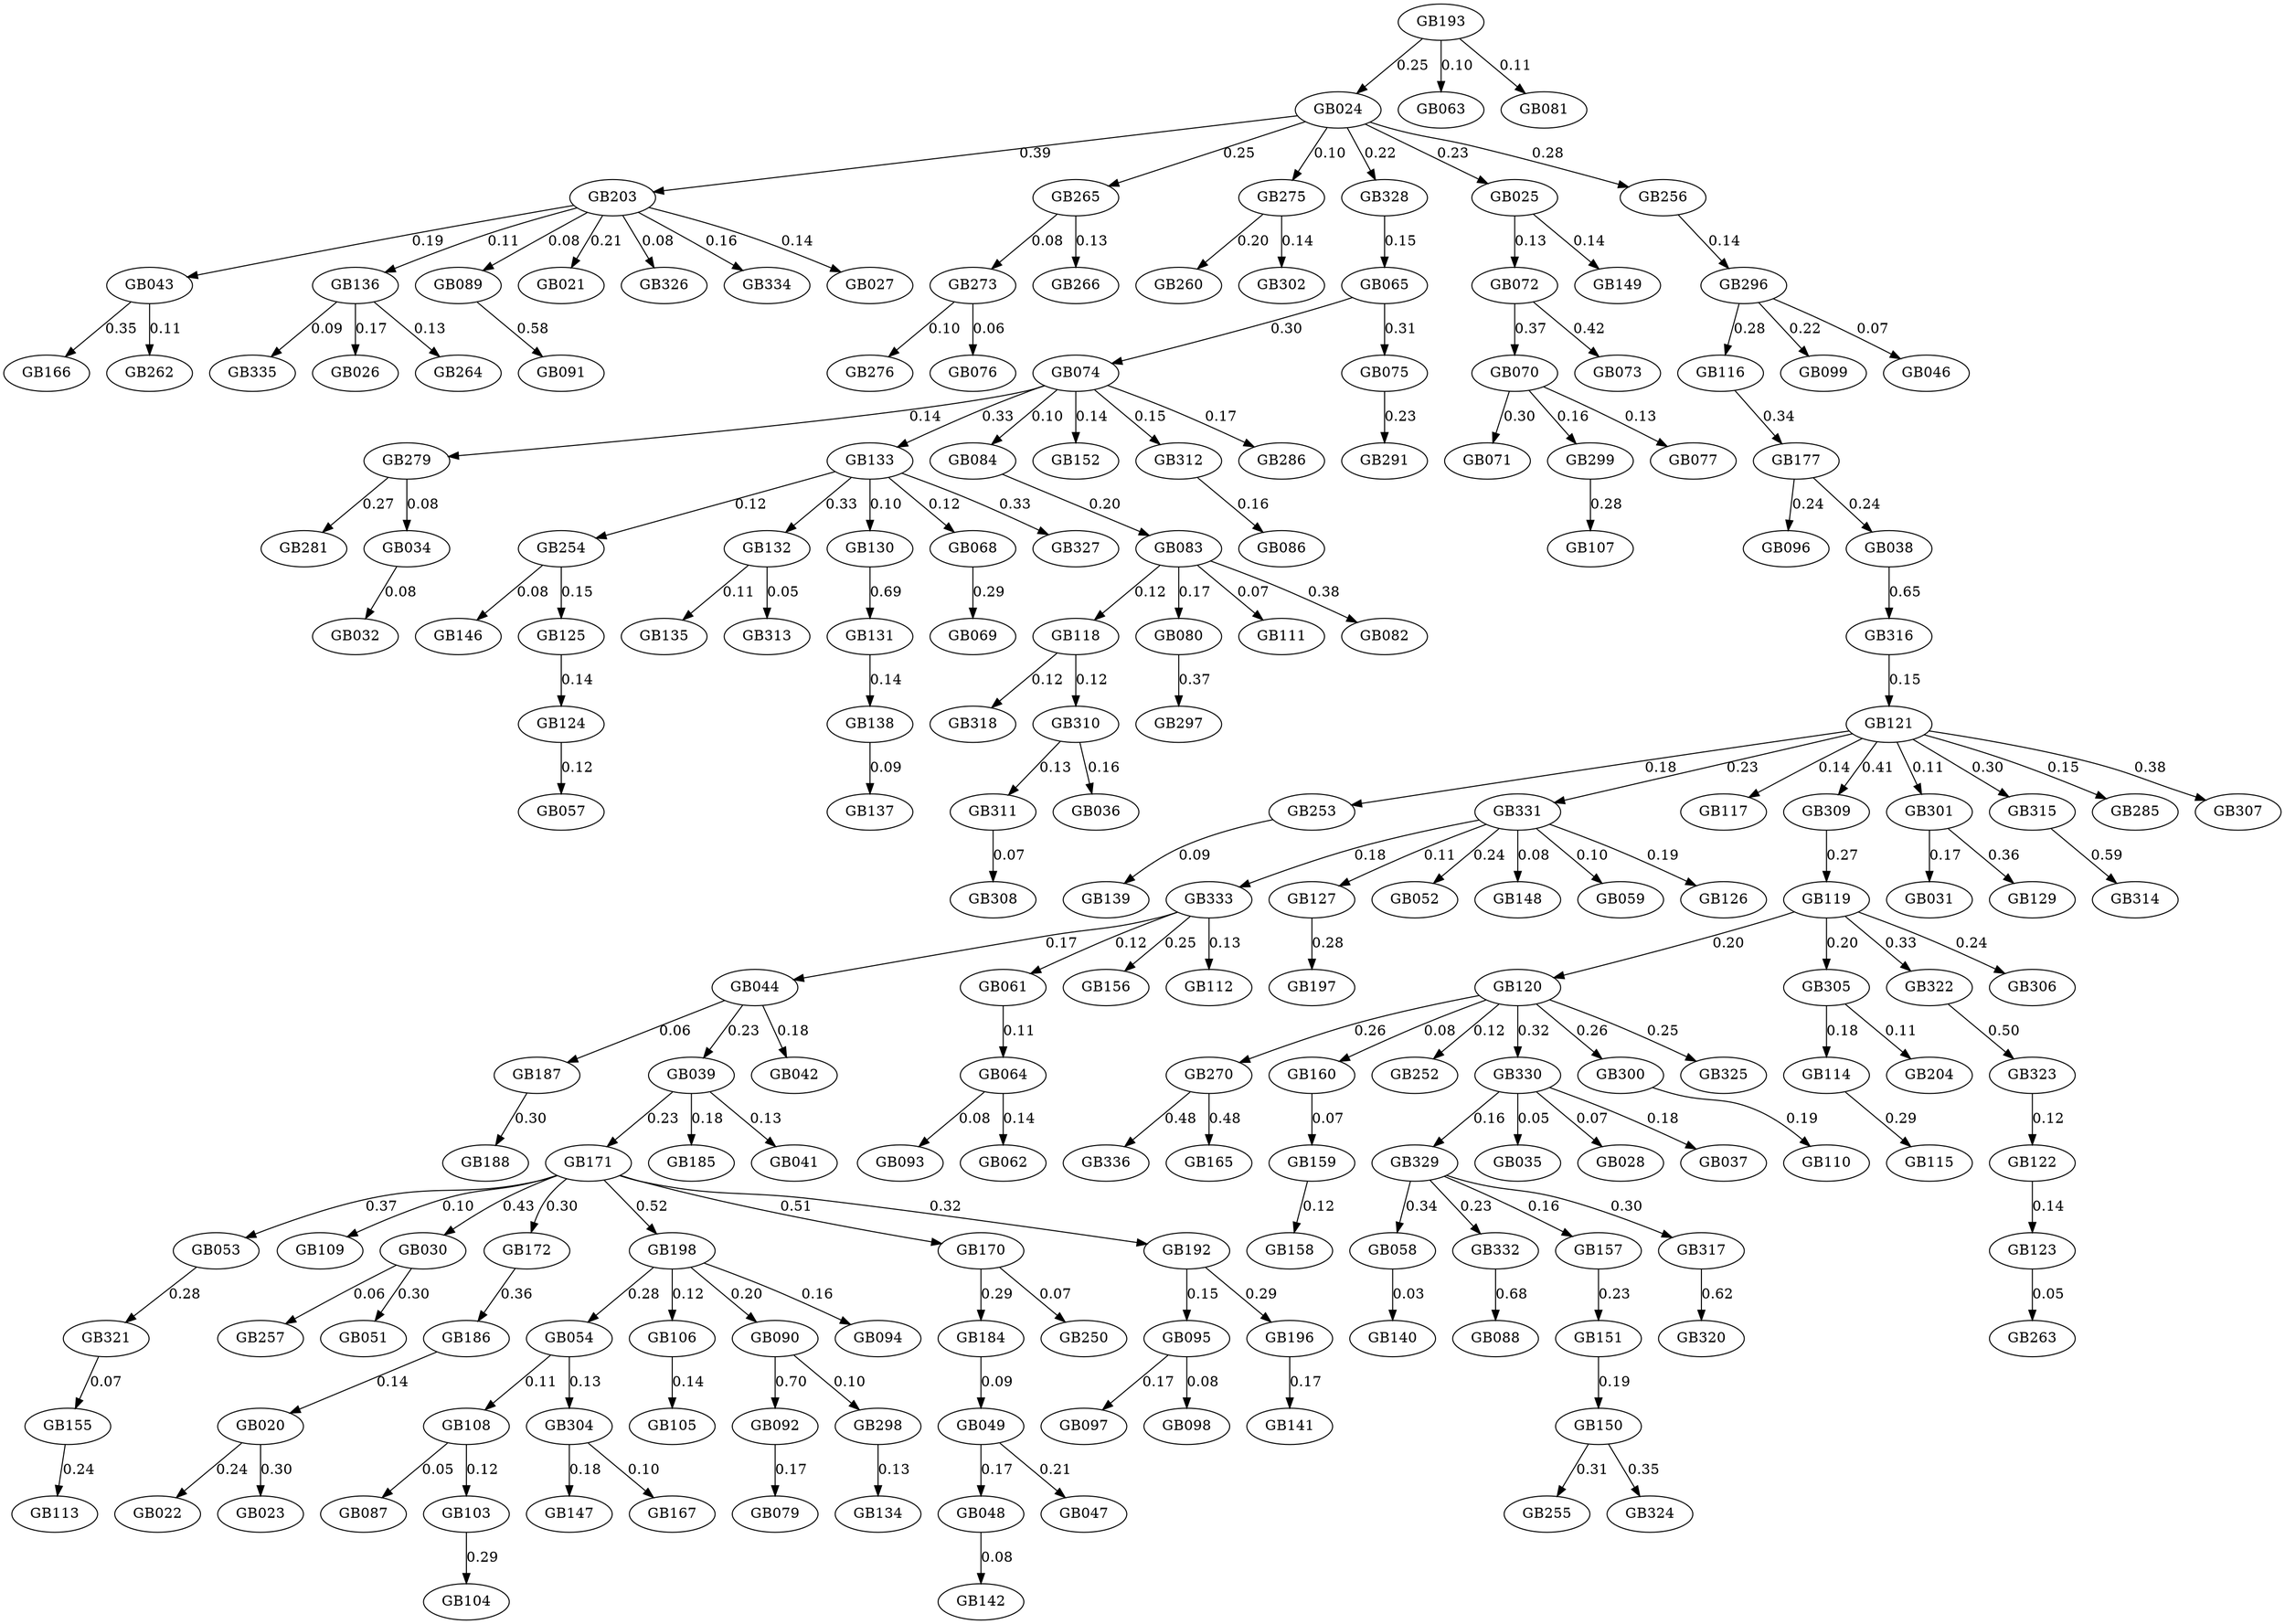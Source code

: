 digraph G {
   GB114 -> GB115 [label="0.29"];
   GB058 -> GB140 [label="0.03"];
   GB270 -> GB336 [label="0.48"];
   GB171 -> GB053 [label="0.37"];
   GB203 -> GB043 [label="0.19"];
   GB074 -> GB279 [label="0.14"];
   GB123 -> GB263 [label="0.05"];
   GB254 -> GB146 [label="0.08"];
   GB160 -> GB159 [label="0.07"];
   GB070 -> GB071 [label="0.30"];
   GB177 -> GB096 [label="0.24"];
   GB125 -> GB124 [label="0.14"];
   GB333 -> GB044 [label="0.17"];
   GB136 -> GB335 [label="0.09"];
   GB044 -> GB187 [label="0.06"];
   GB159 -> GB158 [label="0.12"];
   GB332 -> GB088 [label="0.68"];
   GB203 -> GB089 [label="0.08"];
   GB108 -> GB087 [label="0.05"];
   GB108 -> GB103 [label="0.12"];
   GB024 -> GB203 [label="0.39"];
   GB177 -> GB038 [label="0.24"];
   GB321 -> GB155 [label="0.07"];
   GB120 -> GB270 [label="0.26"];
   GB039 -> GB171 [label="0.23"];
   GB171 -> GB109 [label="0.10"];
   GB121 -> GB253 [label="0.18"];
   GB092 -> GB079 [label="0.17"];
   GB120 -> GB252 [label="0.12"];
   GB331 -> GB127 [label="0.11"];
   GB030 -> GB257 [label="0.06"];
   GB048 -> GB142 [label="0.08"];
   GB331 -> GB333 [label="0.18"];
   GB054 -> GB304 [label="0.13"];
   GB116 -> GB177 [label="0.34"];
   GB305 -> GB114 [label="0.18"];
   GB151 -> GB150 [label="0.19"];
   GB043 -> GB166 [label="0.35"];
   GB265 -> GB273 [label="0.08"];
   GB030 -> GB051 [label="0.30"];
   GB121 -> GB117 [label="0.14"];
   GB171 -> GB172 [label="0.30"];
   GB171 -> GB198 [label="0.52"];
   GB132 -> GB135 [label="0.11"];
   GB329 -> GB332 [label="0.23"];
   GB095 -> GB097 [label="0.17"];
   GB121 -> GB309 [label="0.41"];
   GB304 -> GB147 [label="0.18"];
   GB095 -> GB098 [label="0.08"];
   GB171 -> GB030 [label="0.43"];
   GB121 -> GB301 [label="0.11"];
   GB311 -> GB308 [label="0.07"];
   GB038 -> GB316 [label="0.65"];
   GB316 -> GB121 [label="0.15"];
   GB184 -> GB049 [label="0.09"];
   GB133 -> GB130 [label="0.10"];
   GB121 -> GB315 [label="0.30"];
   GB275 -> GB260 [label="0.20"];
   GB193 -> GB024 [label="0.25"];
   GB331 -> GB052 [label="0.24"];
   GB296 -> GB116 [label="0.28"];
   GB203 -> GB021 [label="0.21"];
   GB024 -> GB328 [label="0.22"];
   GB157 -> GB151 [label="0.23"];
   GB333 -> GB061 [label="0.12"];
   GB275 -> GB302 [label="0.14"];
   GB049 -> GB047 [label="0.21"];
   GB133 -> GB068 [label="0.12"];
   GB170 -> GB184 [label="0.29"];
   GB083 -> GB118 [label="0.12"];
   GB329 -> GB058 [label="0.34"];
   GB186 -> GB020 [label="0.14"];
   GB192 -> GB196 [label="0.29"];
   GB265 -> GB266 [label="0.13"];
   GB330 -> GB035 [label="0.05"];
   GB331 -> GB148 [label="0.08"];
   GB273 -> GB276 [label="0.10"];
   GB150 -> GB255 [label="0.31"];
   GB074 -> GB084 [label="0.10"];
   GB119 -> GB120 [label="0.20"];
   GB025 -> GB072 [label="0.13"];
   GB196 -> GB141 [label="0.17"];
   GB253 -> GB139 [label="0.09"];
   GB333 -> GB156 [label="0.25"];
   GB025 -> GB149 [label="0.14"];
   GB301 -> GB031 [label="0.17"];
   GB039 -> GB185 [label="0.18"];
   GB299 -> GB107 [label="0.28"];
   GB119 -> GB305 [label="0.20"];
   GB020 -> GB022 [label="0.24"];
   GB187 -> GB188 [label="0.30"];
   GB118 -> GB318 [label="0.12"];
   GB170 -> GB250 [label="0.07"];
   GB330 -> GB028 [label="0.07"];
   GB121 -> GB285 [label="0.15"];
   GB322 -> GB323 [label="0.50"];
   GB074 -> GB152 [label="0.14"];
   GB053 -> GB321 [label="0.28"];
   GB198 -> GB106 [label="0.12"];
   GB074 -> GB312 [label="0.15"];
   GB323 -> GB122 [label="0.12"];
   GB083 -> GB080 [label="0.17"];
   GB315 -> GB314 [label="0.59"];
   GB124 -> GB057 [label="0.12"];
   GB080 -> GB297 [label="0.37"];
   GB300 -> GB110 [label="0.19"];
   GB119 -> GB306 [label="0.24"];
   GB330 -> GB329 [label="0.16"];
   GB103 -> GB104 [label="0.29"];
   GB044 -> GB039 [label="0.23"];
   GB089 -> GB091 [label="0.58"];
   GB064 -> GB093 [label="0.08"];
   GB120 -> GB160 [label="0.08"];
   GB054 -> GB108 [label="0.11"];
   GB064 -> GB062 [label="0.14"];
   GB049 -> GB048 [label="0.17"];
   GB083 -> GB111 [label="0.07"];
   GB121 -> GB307 [label="0.38"];
   GB279 -> GB281 [label="0.27"];
   GB090 -> GB298 [label="0.10"];
   GB122 -> GB123 [label="0.14"];
   GB155 -> GB113 [label="0.24"];
   GB304 -> GB167 [label="0.10"];
   GB136 -> GB026 [label="0.17"];
   GB203 -> GB326 [label="0.08"];
   GB296 -> GB099 [label="0.22"];
   GB312 -> GB086 [label="0.16"];
   GB203 -> GB136 [label="0.11"];
   GB020 -> GB023 [label="0.30"];
   GB044 -> GB042 [label="0.18"];
   GB072 -> GB073 [label="0.42"];
   GB070 -> GB077 [label="0.13"];
   GB331 -> GB059 [label="0.10"];
   GB120 -> GB330 [label="0.32"];
   GB133 -> GB254 [label="0.12"];
   GB317 -> GB320 [label="0.62"];
   GB136 -> GB264 [label="0.13"];
   GB298 -> GB134 [label="0.13"];
   GB198 -> GB090 [label="0.20"];
   GB273 -> GB076 [label="0.06"];
   GB203 -> GB334 [label="0.16"];
   GB074 -> GB286 [label="0.17"];
   GB133 -> GB327 [label="0.33"];
   GB034 -> GB032 [label="0.08"];
   GB039 -> GB041 [label="0.13"];
   GB072 -> GB070 [label="0.37"];
   GB024 -> GB025 [label="0.23"];
   GB198 -> GB054 [label="0.28"];
   GB065 -> GB074 [label="0.30"];
   GB131 -> GB138 [label="0.14"];
   GB296 -> GB046 [label="0.07"];
   GB309 -> GB119 [label="0.27"];
   GB329 -> GB317 [label="0.30"];
   GB330 -> GB037 [label="0.18"];
   GB310 -> GB036 [label="0.16"];
   GB329 -> GB157 [label="0.16"];
   GB065 -> GB075 [label="0.31"];
   GB305 -> GB204 [label="0.11"];
   GB024 -> GB256 [label="0.28"];
   GB171 -> GB170 [label="0.51"];
   GB254 -> GB125 [label="0.15"];
   GB127 -> GB197 [label="0.28"];
   GB075 -> GB291 [label="0.23"];
   GB043 -> GB262 [label="0.11"];
   GB331 -> GB126 [label="0.19"];
   GB130 -> GB131 [label="0.69"];
   GB193 -> GB063 [label="0.10"];
   GB150 -> GB324 [label="0.35"];
   GB301 -> GB129 [label="0.36"];
   GB270 -> GB165 [label="0.48"];
   GB070 -> GB299 [label="0.16"];
   GB256 -> GB296 [label="0.14"];
   GB172 -> GB186 [label="0.36"];
   GB024 -> GB265 [label="0.25"];
   GB132 -> GB313 [label="0.05"];
   GB133 -> GB132 [label="0.33"];
   GB074 -> GB133 [label="0.33"];
   GB333 -> GB112 [label="0.13"];
   GB203 -> GB027 [label="0.14"];
   GB061 -> GB064 [label="0.11"];
   GB106 -> GB105 [label="0.14"];
   GB192 -> GB095 [label="0.15"];
   GB120 -> GB325 [label="0.25"];
   GB118 -> GB310 [label="0.12"];
   GB171 -> GB192 [label="0.32"];
   GB068 -> GB069 [label="0.29"];
   GB279 -> GB034 [label="0.08"];
   GB198 -> GB094 [label="0.16"];
   GB138 -> GB137 [label="0.09"];
   GB121 -> GB331 [label="0.23"];
   GB119 -> GB322 [label="0.33"];
   GB083 -> GB082 [label="0.38"];
   GB310 -> GB311 [label="0.13"];
   GB090 -> GB092 [label="0.70"];
   GB084 -> GB083 [label="0.20"];
   GB024 -> GB275 [label="0.10"];
   GB120 -> GB300 [label="0.26"];
   GB193 -> GB081 [label="0.11"];
   GB328 -> GB065 [label="0.15"];
   GB080;
   GB081;
   GB082;
   GB270;
   GB084;
   GB276;
   GB086;
   GB087;
   GB088;
   GB089;
   GB279;
   GB160;
   GB167;
   GB166;
   GB165;
   GB083;
   GB320;
   GB138;
   GB275;
   GB139;
   GB079;
   GB075;
   GB265;
   GB077;
   GB076;
   GB260;
   GB070;
   GB262;
   GB072;
   GB039;
   GB131;
   GB135;
   GB273;
   GB068;
   GB069;
   GB064;
   GB065;
   GB062;
   GB327;
   GB061;
   GB188;
   GB326;
   GB185;
   GB184;
   GB187;
   GB186;
   GB091;
   GB159;
   GB177;
   GB170;
   GB171;
   GB172;
   GB052;
   GB325;
   GB324;
   GB059;
   GB058;
   GB321;
   GB042;
   GB323;
   GB322;
   GB053;
   GB203;
   GB051;
   GB298;
   GB057;
   GB328;
   GB204;
   GB054;
   GB198;
   GB099;
   GB192;
   GB193;
   GB098;
   GB196;
   GB197;
   GB291;
   GB297;
   GB296;
   GB299;
   GB123;
   GB049;
   GB103;
   GB105;
   GB104;
   GB107;
   GB106;
   GB109;
   GB108;
   GB336;
   GB255;
   GB334;
   GB335;
   GB332;
   GB333;
   GB330;
   GB331;
   GB318;
   GB250;
   GB281;
   GB286;
   GB285;
   GB112;
   GB113;
   GB110;
   GB111;
   GB116;
   GB117;
   GB114;
   GB115;
   GB118;
   GB119;
   GB147;
   GB302;
   GB301;
   GB146;
   GB307;
   GB306;
   GB305;
   GB304;
   GB264;
   GB141;
   GB309;
   GB308;
   GB140;
   GB142;
   GB044;
   GB046;
   GB047;
   GB041;
   GB129;
   GB043;
   GB127;
   GB126;
   GB125;
   GB124;
   GB048;
   GB122;
   GB121;
   GB120;
   GB063;
   GB254;
   GB257;
   GB256;
   GB149;
   GB148;
   GB253;
   GB252;
   GB314;
   GB315;
   GB316;
   GB317;
   GB310;
   GB311;
   GB312;
   GB313;
   GB300;
   GB031;
   GB030;
   GB032;
   GB035;
   GB034;
   GB037;
   GB036;
   GB130;
   GB038;
   GB132;
   GB133;
   GB134;
   GB266;
   GB136;
   GB137;
   GB097;
   GB096;
   GB095;
   GB094;
   GB093;
   GB092;
   GB158;
   GB090;
   GB156;
   GB157;
   GB155;
   GB152;
   GB150;
   GB151;
   GB071;
   GB329;
   GB073;
   GB263;
   GB074;
   GB022;
   GB023;
   GB020;
   GB021;
   GB026;
   GB027;
   GB024;
   GB025;
   GB028;

}
